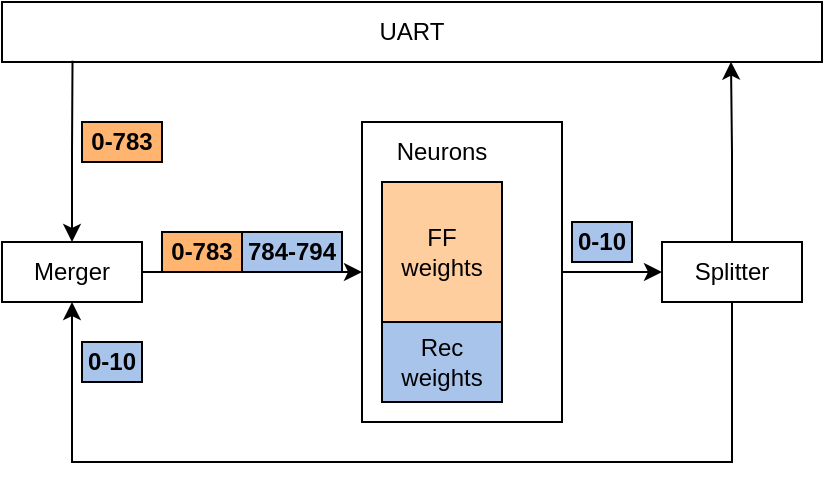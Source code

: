 <mxfile version="25.0.1">
  <diagram name="Page-1" id="2EOwtidqCXmwng7h1azL">
    <mxGraphModel dx="569" dy="363" grid="1" gridSize="10" guides="1" tooltips="1" connect="1" arrows="1" fold="1" page="1" pageScale="1" pageWidth="850" pageHeight="1100" math="0" shadow="0">
      <root>
        <mxCell id="0" />
        <mxCell id="1" parent="0" />
        <mxCell id="WaX1ikByiurhSoc-PNVz-21" style="edgeStyle=orthogonalEdgeStyle;rounded=0;orthogonalLoop=1;jettySize=auto;html=1;exitX=1;exitY=0.5;exitDx=0;exitDy=0;entryX=0;entryY=0.5;entryDx=0;entryDy=0;" edge="1" parent="1" source="WaX1ikByiurhSoc-PNVz-1" target="WaX1ikByiurhSoc-PNVz-5">
          <mxGeometry relative="1" as="geometry" />
        </mxCell>
        <mxCell id="WaX1ikByiurhSoc-PNVz-1" value="" style="rounded=0;whiteSpace=wrap;html=1;" vertex="1" parent="1">
          <mxGeometry x="180" y="70" width="100" height="150" as="geometry" />
        </mxCell>
        <mxCell id="WaX1ikByiurhSoc-PNVz-2" value="&lt;div&gt;Rec&lt;/div&gt;&lt;div&gt;weights&lt;br&gt;&lt;/div&gt;" style="rounded=0;whiteSpace=wrap;html=1;fillColor=#A9C4EB;" vertex="1" parent="1">
          <mxGeometry x="190" y="170" width="60" height="40" as="geometry" />
        </mxCell>
        <mxCell id="WaX1ikByiurhSoc-PNVz-3" value="&lt;div&gt;FF&lt;/div&gt;&lt;div&gt;weights&lt;br&gt;&lt;/div&gt;" style="rounded=0;whiteSpace=wrap;html=1;fillColor=#FFCE9F;" vertex="1" parent="1">
          <mxGeometry x="190" y="100" width="60" height="70" as="geometry" />
        </mxCell>
        <mxCell id="WaX1ikByiurhSoc-PNVz-4" value="Neurons" style="text;html=1;align=center;verticalAlign=middle;whiteSpace=wrap;rounded=0;" vertex="1" parent="1">
          <mxGeometry x="190" y="70" width="60" height="30" as="geometry" />
        </mxCell>
        <mxCell id="WaX1ikByiurhSoc-PNVz-23" style="edgeStyle=orthogonalEdgeStyle;rounded=0;orthogonalLoop=1;jettySize=auto;html=1;exitX=0.5;exitY=1;exitDx=0;exitDy=0;entryX=0.5;entryY=1;entryDx=0;entryDy=0;" edge="1" parent="1" source="WaX1ikByiurhSoc-PNVz-5" target="WaX1ikByiurhSoc-PNVz-6">
          <mxGeometry relative="1" as="geometry">
            <Array as="points">
              <mxPoint x="365" y="240" />
              <mxPoint x="35" y="240" />
            </Array>
          </mxGeometry>
        </mxCell>
        <mxCell id="WaX1ikByiurhSoc-PNVz-5" value="Splitter" style="rounded=0;whiteSpace=wrap;html=1;" vertex="1" parent="1">
          <mxGeometry x="330" y="130" width="70" height="30" as="geometry" />
        </mxCell>
        <mxCell id="WaX1ikByiurhSoc-PNVz-12" style="edgeStyle=orthogonalEdgeStyle;rounded=0;orthogonalLoop=1;jettySize=auto;html=1;exitX=1;exitY=0.5;exitDx=0;exitDy=0;entryX=0;entryY=0.5;entryDx=0;entryDy=0;" edge="1" parent="1" source="WaX1ikByiurhSoc-PNVz-6" target="WaX1ikByiurhSoc-PNVz-1">
          <mxGeometry relative="1" as="geometry" />
        </mxCell>
        <mxCell id="WaX1ikByiurhSoc-PNVz-6" value="Merger" style="rounded=0;whiteSpace=wrap;html=1;" vertex="1" parent="1">
          <mxGeometry y="130" width="70" height="30" as="geometry" />
        </mxCell>
        <mxCell id="WaX1ikByiurhSoc-PNVz-10" value="UART" style="rounded=0;whiteSpace=wrap;html=1;" vertex="1" parent="1">
          <mxGeometry y="10" width="410" height="30" as="geometry" />
        </mxCell>
        <mxCell id="WaX1ikByiurhSoc-PNVz-16" value="&lt;b&gt;0-783&lt;/b&gt;" style="text;html=1;align=center;verticalAlign=middle;whiteSpace=wrap;rounded=0;strokeColor=default;fillColor=#FFB570;" vertex="1" parent="1">
          <mxGeometry x="40" y="70" width="40" height="20" as="geometry" />
        </mxCell>
        <mxCell id="WaX1ikByiurhSoc-PNVz-18" value="&lt;b&gt;0-10&lt;/b&gt;" style="text;html=1;align=center;verticalAlign=middle;whiteSpace=wrap;rounded=0;strokeColor=default;fillColor=#A9C4EB;" vertex="1" parent="1">
          <mxGeometry x="285" y="120" width="30" height="20" as="geometry" />
        </mxCell>
        <mxCell id="WaX1ikByiurhSoc-PNVz-19" value="&lt;b&gt;0-783&lt;/b&gt;" style="text;html=1;align=center;verticalAlign=middle;whiteSpace=wrap;rounded=0;strokeColor=default;fillColor=#FFB570;" vertex="1" parent="1">
          <mxGeometry x="80" y="125" width="40" height="20" as="geometry" />
        </mxCell>
        <mxCell id="WaX1ikByiurhSoc-PNVz-20" value="&lt;b&gt;784-794&lt;/b&gt;" style="text;html=1;align=center;verticalAlign=middle;whiteSpace=wrap;rounded=0;strokeColor=default;fillColor=#A9C4EB;" vertex="1" parent="1">
          <mxGeometry x="120" y="125" width="50" height="20" as="geometry" />
        </mxCell>
        <mxCell id="WaX1ikByiurhSoc-PNVz-22" style="edgeStyle=orthogonalEdgeStyle;rounded=0;orthogonalLoop=1;jettySize=auto;html=1;exitX=0.5;exitY=0;exitDx=0;exitDy=0;entryX=0.889;entryY=0.995;entryDx=0;entryDy=0;entryPerimeter=0;" edge="1" parent="1" source="WaX1ikByiurhSoc-PNVz-5" target="WaX1ikByiurhSoc-PNVz-10">
          <mxGeometry relative="1" as="geometry" />
        </mxCell>
        <mxCell id="WaX1ikByiurhSoc-PNVz-24" style="edgeStyle=orthogonalEdgeStyle;rounded=0;orthogonalLoop=1;jettySize=auto;html=1;exitX=0.5;exitY=0;exitDx=0;exitDy=0;entryX=0.086;entryY=0.979;entryDx=0;entryDy=0;entryPerimeter=0;startArrow=classic;startFill=1;endArrow=none;endFill=0;" edge="1" parent="1" source="WaX1ikByiurhSoc-PNVz-6" target="WaX1ikByiurhSoc-PNVz-10">
          <mxGeometry relative="1" as="geometry" />
        </mxCell>
        <mxCell id="WaX1ikByiurhSoc-PNVz-25" value="&lt;b&gt;0-10&lt;/b&gt;" style="text;html=1;align=center;verticalAlign=middle;whiteSpace=wrap;rounded=0;strokeColor=default;fillColor=#A9C4EB;" vertex="1" parent="1">
          <mxGeometry x="40" y="180" width="30" height="20" as="geometry" />
        </mxCell>
      </root>
    </mxGraphModel>
  </diagram>
</mxfile>
